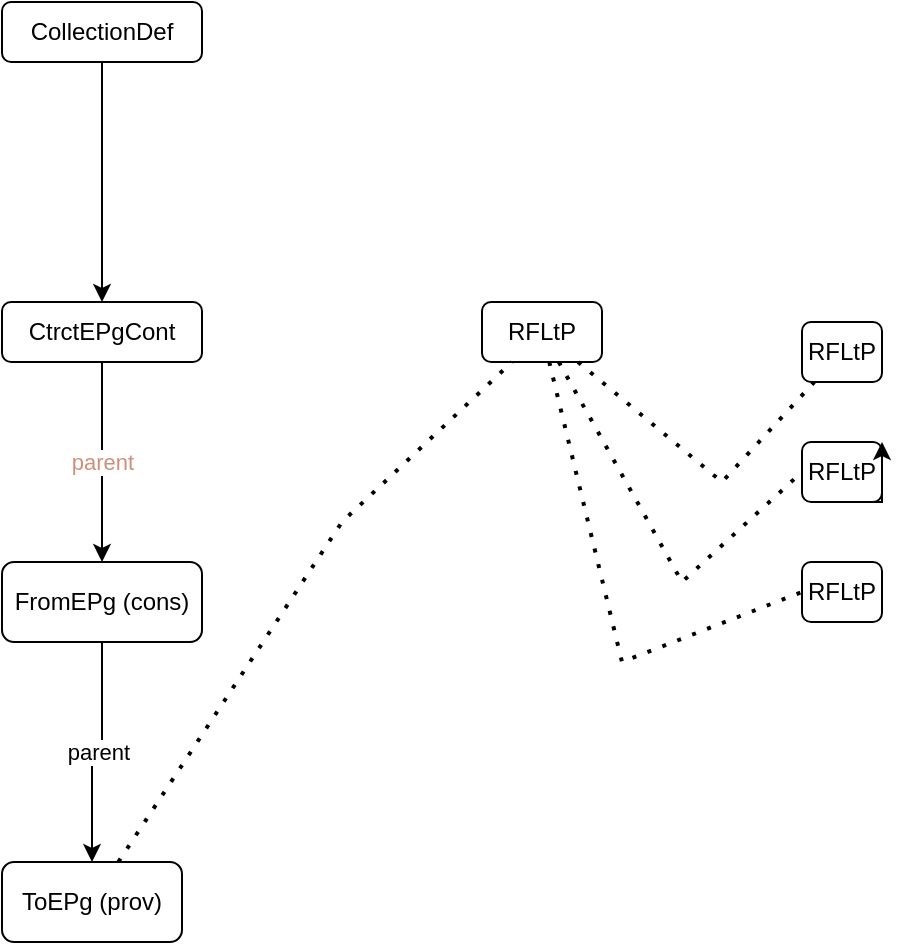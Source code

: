 <mxfile version="18.0.1" type="device"><diagram id="OtjrhExA7Kh0DYJdwW2Y" name="Page-1"><mxGraphModel dx="2148" dy="945" grid="1" gridSize="10" guides="1" tooltips="1" connect="1" arrows="1" fold="1" page="1" pageScale="1" pageWidth="850" pageHeight="1100" math="0" shadow="0"><root><mxCell id="0"/><mxCell id="1" parent="0"/><mxCell id="BuJ2LwxLDpAib-AxCaCI-1" value="RFLtP" style="rounded=1;whiteSpace=wrap;html=1;" vertex="1" parent="1"><mxGeometry x="200" y="200" width="60" height="30" as="geometry"/></mxCell><mxCell id="BuJ2LwxLDpAib-AxCaCI-2" value="RFLtP" style="rounded=1;whiteSpace=wrap;html=1;" vertex="1" parent="1"><mxGeometry x="360" y="330" width="40" height="30" as="geometry"/></mxCell><mxCell id="BuJ2LwxLDpAib-AxCaCI-3" value="RFLtP" style="rounded=1;whiteSpace=wrap;html=1;" vertex="1" parent="1"><mxGeometry x="360" y="270" width="40" height="30" as="geometry"/></mxCell><mxCell id="BuJ2LwxLDpAib-AxCaCI-4" value="RFLtP" style="rounded=1;whiteSpace=wrap;html=1;" vertex="1" parent="1"><mxGeometry x="360" y="210" width="40" height="30" as="geometry"/></mxCell><mxCell id="BuJ2LwxLDpAib-AxCaCI-5" value="" style="endArrow=none;dashed=1;html=1;dashPattern=1 3;strokeWidth=2;rounded=0;" edge="1" parent="1" source="BuJ2LwxLDpAib-AxCaCI-1" target="BuJ2LwxLDpAib-AxCaCI-4"><mxGeometry width="50" height="50" relative="1" as="geometry"><mxPoint x="680" y="640" as="sourcePoint"/><mxPoint x="730" y="590" as="targetPoint"/><Array as="points"><mxPoint x="320" y="290"/></Array></mxGeometry></mxCell><mxCell id="BuJ2LwxLDpAib-AxCaCI-6" value="" style="endArrow=none;dashed=1;html=1;dashPattern=1 3;strokeWidth=2;rounded=0;entryX=0;entryY=0.5;entryDx=0;entryDy=0;" edge="1" parent="1" source="BuJ2LwxLDpAib-AxCaCI-1" target="BuJ2LwxLDpAib-AxCaCI-3"><mxGeometry width="50" height="50" relative="1" as="geometry"><mxPoint x="270" y="290" as="sourcePoint"/><mxPoint x="340" y="300" as="targetPoint"/><Array as="points"><mxPoint x="300" y="340"/></Array></mxGeometry></mxCell><mxCell id="BuJ2LwxLDpAib-AxCaCI-7" value="" style="endArrow=none;dashed=1;html=1;dashPattern=1 3;strokeWidth=2;rounded=0;entryX=0;entryY=0.5;entryDx=0;entryDy=0;" edge="1" parent="1" source="BuJ2LwxLDpAib-AxCaCI-1" target="BuJ2LwxLDpAib-AxCaCI-2"><mxGeometry width="50" height="50" relative="1" as="geometry"><mxPoint x="240.909" y="300" as="sourcePoint"/><mxPoint x="320" y="360" as="targetPoint"/><Array as="points"><mxPoint x="270" y="380"/></Array></mxGeometry></mxCell><mxCell id="BuJ2LwxLDpAib-AxCaCI-8" style="edgeStyle=orthogonalEdgeStyle;rounded=0;orthogonalLoop=1;jettySize=auto;html=1;exitX=0.5;exitY=1;exitDx=0;exitDy=0;entryX=1;entryY=0;entryDx=0;entryDy=0;" edge="1" parent="1" source="BuJ2LwxLDpAib-AxCaCI-3" target="BuJ2LwxLDpAib-AxCaCI-3"><mxGeometry relative="1" as="geometry"/></mxCell><mxCell id="BuJ2LwxLDpAib-AxCaCI-9" value="ToEPg (prov)" style="rounded=1;whiteSpace=wrap;html=1;" vertex="1" parent="1"><mxGeometry x="-40" y="480" width="90" height="40" as="geometry"/></mxCell><mxCell id="BuJ2LwxLDpAib-AxCaCI-10" value="" style="endArrow=none;dashed=1;html=1;dashPattern=1 3;strokeWidth=2;rounded=0;entryX=0.25;entryY=1;entryDx=0;entryDy=0;" edge="1" parent="1" source="BuJ2LwxLDpAib-AxCaCI-9" target="BuJ2LwxLDpAib-AxCaCI-1"><mxGeometry width="50" height="50" relative="1" as="geometry"><mxPoint x="-160.004" y="410" as="sourcePoint"/><mxPoint x="-33.64" y="525" as="targetPoint"/><Array as="points"><mxPoint x="130" y="310"/></Array></mxGeometry></mxCell><mxCell id="BuJ2LwxLDpAib-AxCaCI-15" value="parent" style="edgeStyle=orthogonalEdgeStyle;rounded=0;orthogonalLoop=1;jettySize=auto;html=1;entryX=0.5;entryY=0;entryDx=0;entryDy=0;" edge="1" parent="1" source="BuJ2LwxLDpAib-AxCaCI-14" target="BuJ2LwxLDpAib-AxCaCI-9"><mxGeometry relative="1" as="geometry"/></mxCell><mxCell id="BuJ2LwxLDpAib-AxCaCI-14" value="FromEPg (cons)" style="rounded=1;whiteSpace=wrap;html=1;" vertex="1" parent="1"><mxGeometry x="-40" y="330" width="100" height="40" as="geometry"/></mxCell><mxCell id="BuJ2LwxLDpAib-AxCaCI-18" value="parent" style="edgeStyle=orthogonalEdgeStyle;rounded=0;orthogonalLoop=1;jettySize=auto;html=1;entryX=0.5;entryY=0;entryDx=0;entryDy=0;fontColor=#CE9178;" edge="1" parent="1" source="BuJ2LwxLDpAib-AxCaCI-17" target="BuJ2LwxLDpAib-AxCaCI-14"><mxGeometry relative="1" as="geometry"/></mxCell><mxCell id="BuJ2LwxLDpAib-AxCaCI-17" value="CtrctEPgCont" style="rounded=1;whiteSpace=wrap;html=1;" vertex="1" parent="1"><mxGeometry x="-40" y="200" width="100" height="30" as="geometry"/></mxCell><mxCell id="BuJ2LwxLDpAib-AxCaCI-21" style="edgeStyle=orthogonalEdgeStyle;rounded=0;orthogonalLoop=1;jettySize=auto;html=1;entryX=0.5;entryY=0;entryDx=0;entryDy=0;fontColor=#CE9178;" edge="1" parent="1" source="BuJ2LwxLDpAib-AxCaCI-20" target="BuJ2LwxLDpAib-AxCaCI-17"><mxGeometry relative="1" as="geometry"/></mxCell><mxCell id="BuJ2LwxLDpAib-AxCaCI-20" value="CollectionDef" style="rounded=1;whiteSpace=wrap;html=1;" vertex="1" parent="1"><mxGeometry x="-40" y="50" width="100" height="30" as="geometry"/></mxCell></root></mxGraphModel></diagram></mxfile>
